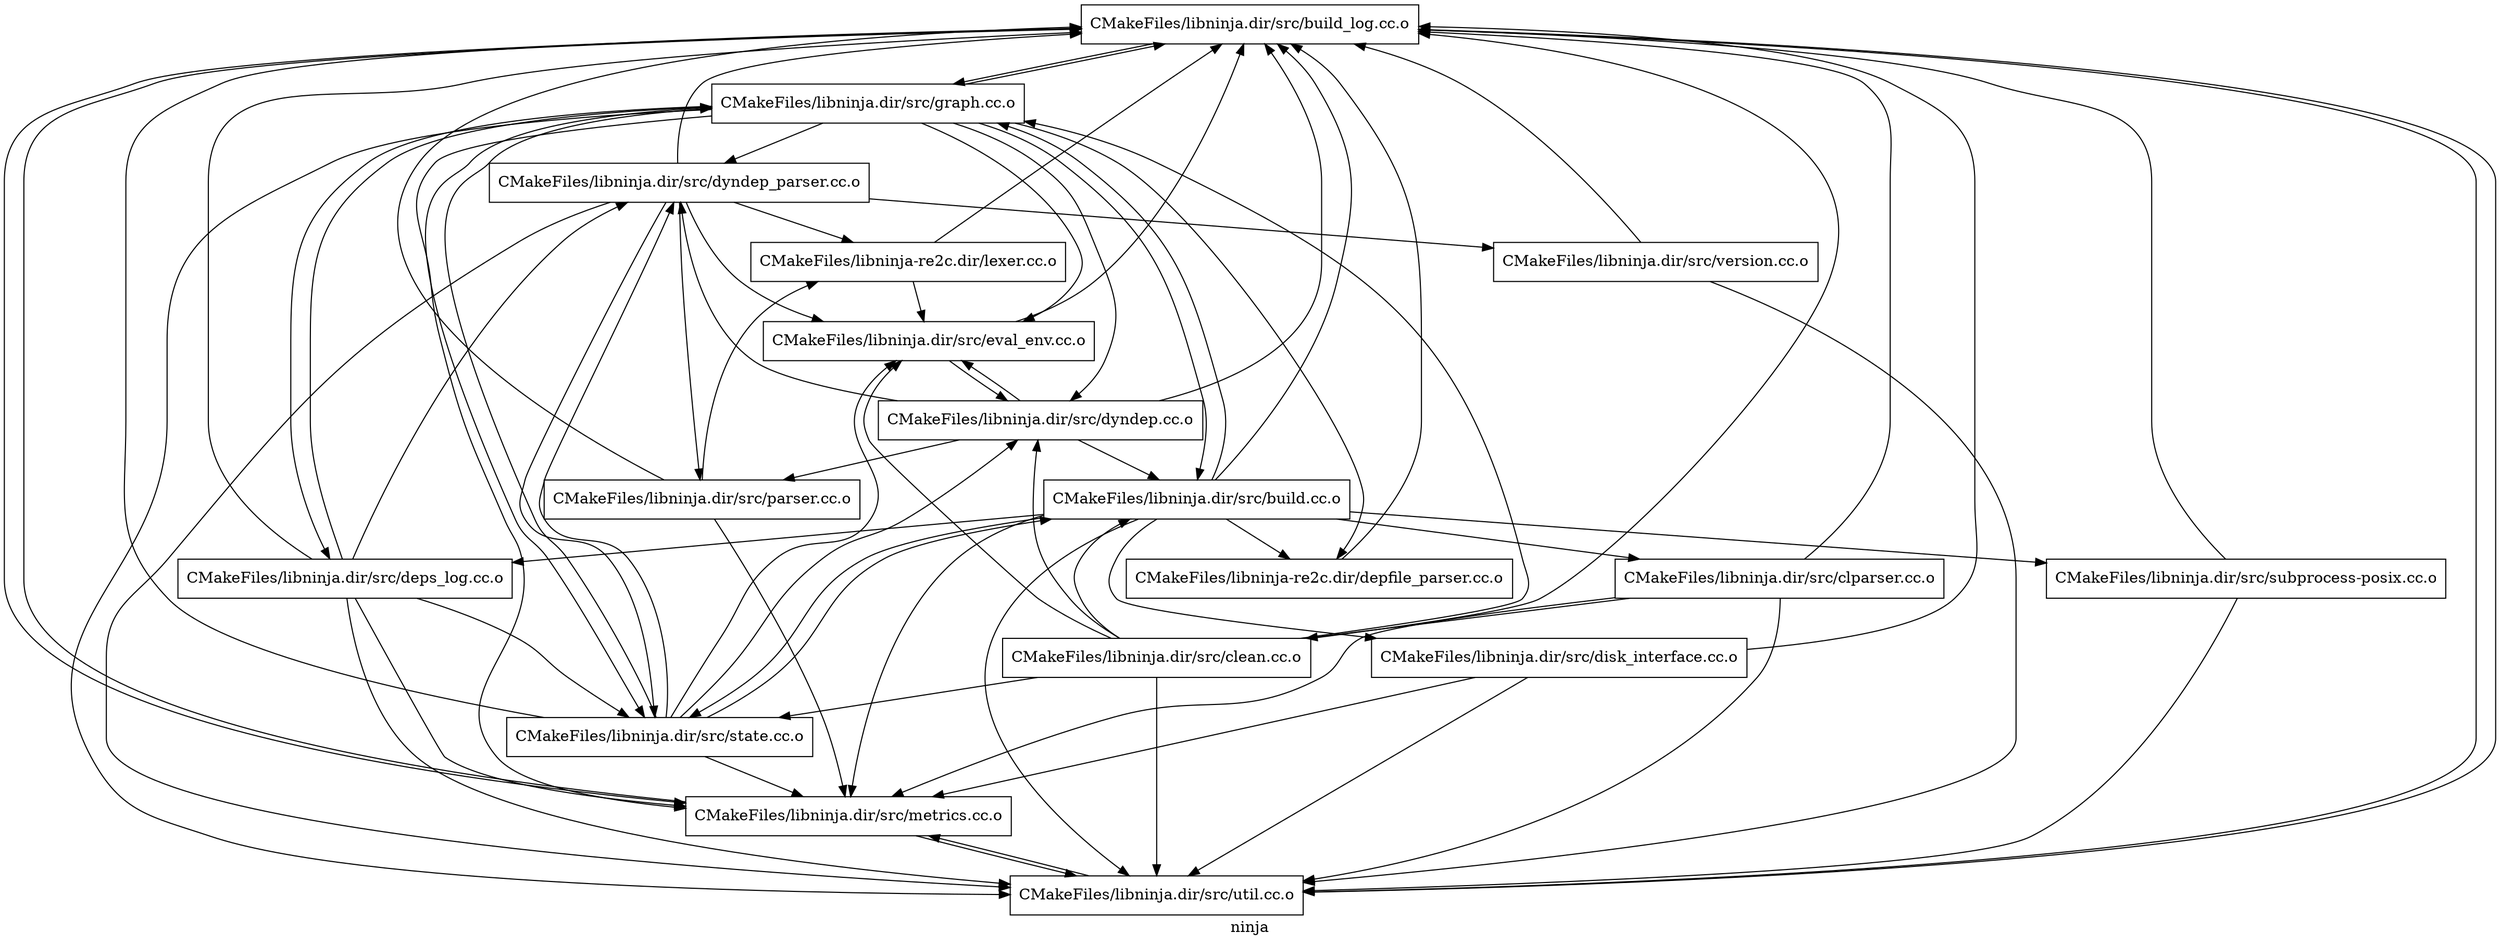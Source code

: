 digraph "ninja" {
	label="ninja";

	Node0x55e0543e08e0 [shape=record,label="{CMakeFiles/libninja.dir/src/build_log.cc.o}"];
	Node0x55e0543e08e0 -> Node0x55e0543e0a48;
	Node0x55e0543e08e0 -> Node0x55e0543e1390;
	Node0x55e0543e08e0 -> Node0x55e0543e0fa0;
	Node0x55e0543e05c8 [shape=record,label="{CMakeFiles/libninja.dir/src/build.cc.o}"];
	Node0x55e0543e05c8 -> Node0x55e0543e08e0;
	Node0x55e0543e05c8 -> Node0x55e0543e0928;
	Node0x55e0543e05c8 -> Node0x55e0543e1030;
	Node0x55e0543e05c8 -> Node0x55e0543e09b8;
	Node0x55e0543e05c8 -> Node0x55e0543e0a48;
	Node0x55e0543e05c8 -> Node0x55e0543e1390;
	Node0x55e0543e05c8 -> Node0x55e0543e0fe8;
	Node0x55e0543e05c8 -> Node0x55e0543e0fa0;
	Node0x55e0543e05c8 -> Node0x55e0543e1420;
	Node0x55e0543e05c8 -> Node0x55e0543e0d18;
	Node0x55e0543e0d60 [shape=record,label="{CMakeFiles/libninja.dir/src/clean.cc.o}"];
	Node0x55e0543e0d60 -> Node0x55e0543e08e0;
	Node0x55e0543e0d60 -> Node0x55e0543e05c8;
	Node0x55e0543e0d60 -> Node0x55e0543e1198;
	Node0x55e0543e0d60 -> Node0x55e0543e0460;
	Node0x55e0543e0d60 -> Node0x55e0543e0a48;
	Node0x55e0543e0d60 -> Node0x55e0543e0fe8;
	Node0x55e0543e0d60 -> Node0x55e0543e0fa0;
	Node0x55e0543e0928 [shape=record,label="{CMakeFiles/libninja.dir/src/clparser.cc.o}"];
	Node0x55e0543e0928 -> Node0x55e0543e08e0;
	Node0x55e0543e0928 -> Node0x55e0543e0d60;
	Node0x55e0543e0928 -> Node0x55e0543e1390;
	Node0x55e0543e0928 -> Node0x55e0543e0fa0;
	Node0x55e0543e1198 [shape=record,label="{CMakeFiles/libninja.dir/src/dyndep.cc.o}"];
	Node0x55e0543e1198 -> Node0x55e0543e08e0;
	Node0x55e0543e1198 -> Node0x55e0543e05c8;
	Node0x55e0543e1198 -> Node0x55e0543e0f10;
	Node0x55e0543e1198 -> Node0x55e0543e0460;
	Node0x55e0543e1198 -> Node0x55e0543e0df0;
	Node0x55e0543e0f10 [shape=record,label="{CMakeFiles/libninja.dir/src/dyndep_parser.cc.o}"];
	Node0x55e0543e0f10 -> Node0x55e0543e08e0;
	Node0x55e0543e0f10 -> Node0x55e0543e0460;
	Node0x55e0543e0f10 -> Node0x55e0543e0df0;
	Node0x55e0543e0f10 -> Node0x55e0543e0fe8;
	Node0x55e0543e0f10 -> Node0x55e0543e0fa0;
	Node0x55e0543e0f10 -> Node0x55e0543e0a90;
	Node0x55e0543e0f10 -> Node0x55e0543e0610;
	Node0x55e0543e1030 [shape=record,label="{CMakeFiles/libninja.dir/src/deps_log.cc.o}"];
	Node0x55e0543e1030 -> Node0x55e0543e08e0;
	Node0x55e0543e1030 -> Node0x55e0543e0f10;
	Node0x55e0543e1030 -> Node0x55e0543e0a48;
	Node0x55e0543e1030 -> Node0x55e0543e1390;
	Node0x55e0543e1030 -> Node0x55e0543e0fe8;
	Node0x55e0543e1030 -> Node0x55e0543e0fa0;
	Node0x55e0543e09b8 [shape=record,label="{CMakeFiles/libninja.dir/src/disk_interface.cc.o}"];
	Node0x55e0543e09b8 -> Node0x55e0543e08e0;
	Node0x55e0543e09b8 -> Node0x55e0543e1390;
	Node0x55e0543e09b8 -> Node0x55e0543e0fa0;
	Node0x55e0543e0460 [shape=record,label="{CMakeFiles/libninja.dir/src/eval_env.cc.o}"];
	Node0x55e0543e0460 -> Node0x55e0543e08e0;
	Node0x55e0543e0460 -> Node0x55e0543e1198;
	Node0x55e0543e0a48 [shape=record,label="{CMakeFiles/libninja.dir/src/graph.cc.o}"];
	Node0x55e0543e0a48 -> Node0x55e0543e08e0;
	Node0x55e0543e0a48 -> Node0x55e0543e05c8;
	Node0x55e0543e0a48 -> Node0x55e0543e1198;
	Node0x55e0543e0a48 -> Node0x55e0543e0f10;
	Node0x55e0543e0a48 -> Node0x55e0543e1030;
	Node0x55e0543e0a48 -> Node0x55e0543e0460;
	Node0x55e0543e0a48 -> Node0x55e0543e1390;
	Node0x55e0543e0a48 -> Node0x55e0543e0fe8;
	Node0x55e0543e0a48 -> Node0x55e0543e0fa0;
	Node0x55e0543e0a48 -> Node0x55e0543e0d18;
	Node0x55e0543e1390 [shape=record,label="{CMakeFiles/libninja.dir/src/metrics.cc.o}"];
	Node0x55e0543e1390 -> Node0x55e0543e08e0;
	Node0x55e0543e1390 -> Node0x55e0543e0fa0;
	Node0x55e0543e0df0 [shape=record,label="{CMakeFiles/libninja.dir/src/parser.cc.o}"];
	Node0x55e0543e0df0 -> Node0x55e0543e08e0;
	Node0x55e0543e0df0 -> Node0x55e0543e1390;
	Node0x55e0543e0df0 -> Node0x55e0543e0610;
	Node0x55e0543e0fe8 [shape=record,label="{CMakeFiles/libninja.dir/src/state.cc.o}"];
	Node0x55e0543e0fe8 -> Node0x55e0543e08e0;
	Node0x55e0543e0fe8 -> Node0x55e0543e05c8;
	Node0x55e0543e0fe8 -> Node0x55e0543e1198;
	Node0x55e0543e0fe8 -> Node0x55e0543e0f10;
	Node0x55e0543e0fe8 -> Node0x55e0543e0460;
	Node0x55e0543e0fe8 -> Node0x55e0543e0a48;
	Node0x55e0543e0fe8 -> Node0x55e0543e1390;
	Node0x55e0543e0fa0 [shape=record,label="{CMakeFiles/libninja.dir/src/util.cc.o}"];
	Node0x55e0543e0fa0 -> Node0x55e0543e08e0;
	Node0x55e0543e0fa0 -> Node0x55e0543e1390;
	Node0x55e0543e0a90 [shape=record,label="{CMakeFiles/libninja.dir/src/version.cc.o}"];
	Node0x55e0543e0a90 -> Node0x55e0543e08e0;
	Node0x55e0543e0a90 -> Node0x55e0543e0fa0;
	Node0x55e0543e1420 [shape=record,label="{CMakeFiles/libninja.dir/src/subprocess-posix.cc.o}"];
	Node0x55e0543e1420 -> Node0x55e0543e08e0;
	Node0x55e0543e1420 -> Node0x55e0543e0fa0;
	Node0x55e0543e0d18 [shape=record,label="{CMakeFiles/libninja-re2c.dir/depfile_parser.cc.o}"];
	Node0x55e0543e0d18 -> Node0x55e0543e08e0;
	Node0x55e0543e0610 [shape=record,label="{CMakeFiles/libninja-re2c.dir/lexer.cc.o}"];
	Node0x55e0543e0610 -> Node0x55e0543e08e0;
	Node0x55e0543e0610 -> Node0x55e0543e0460;
}
